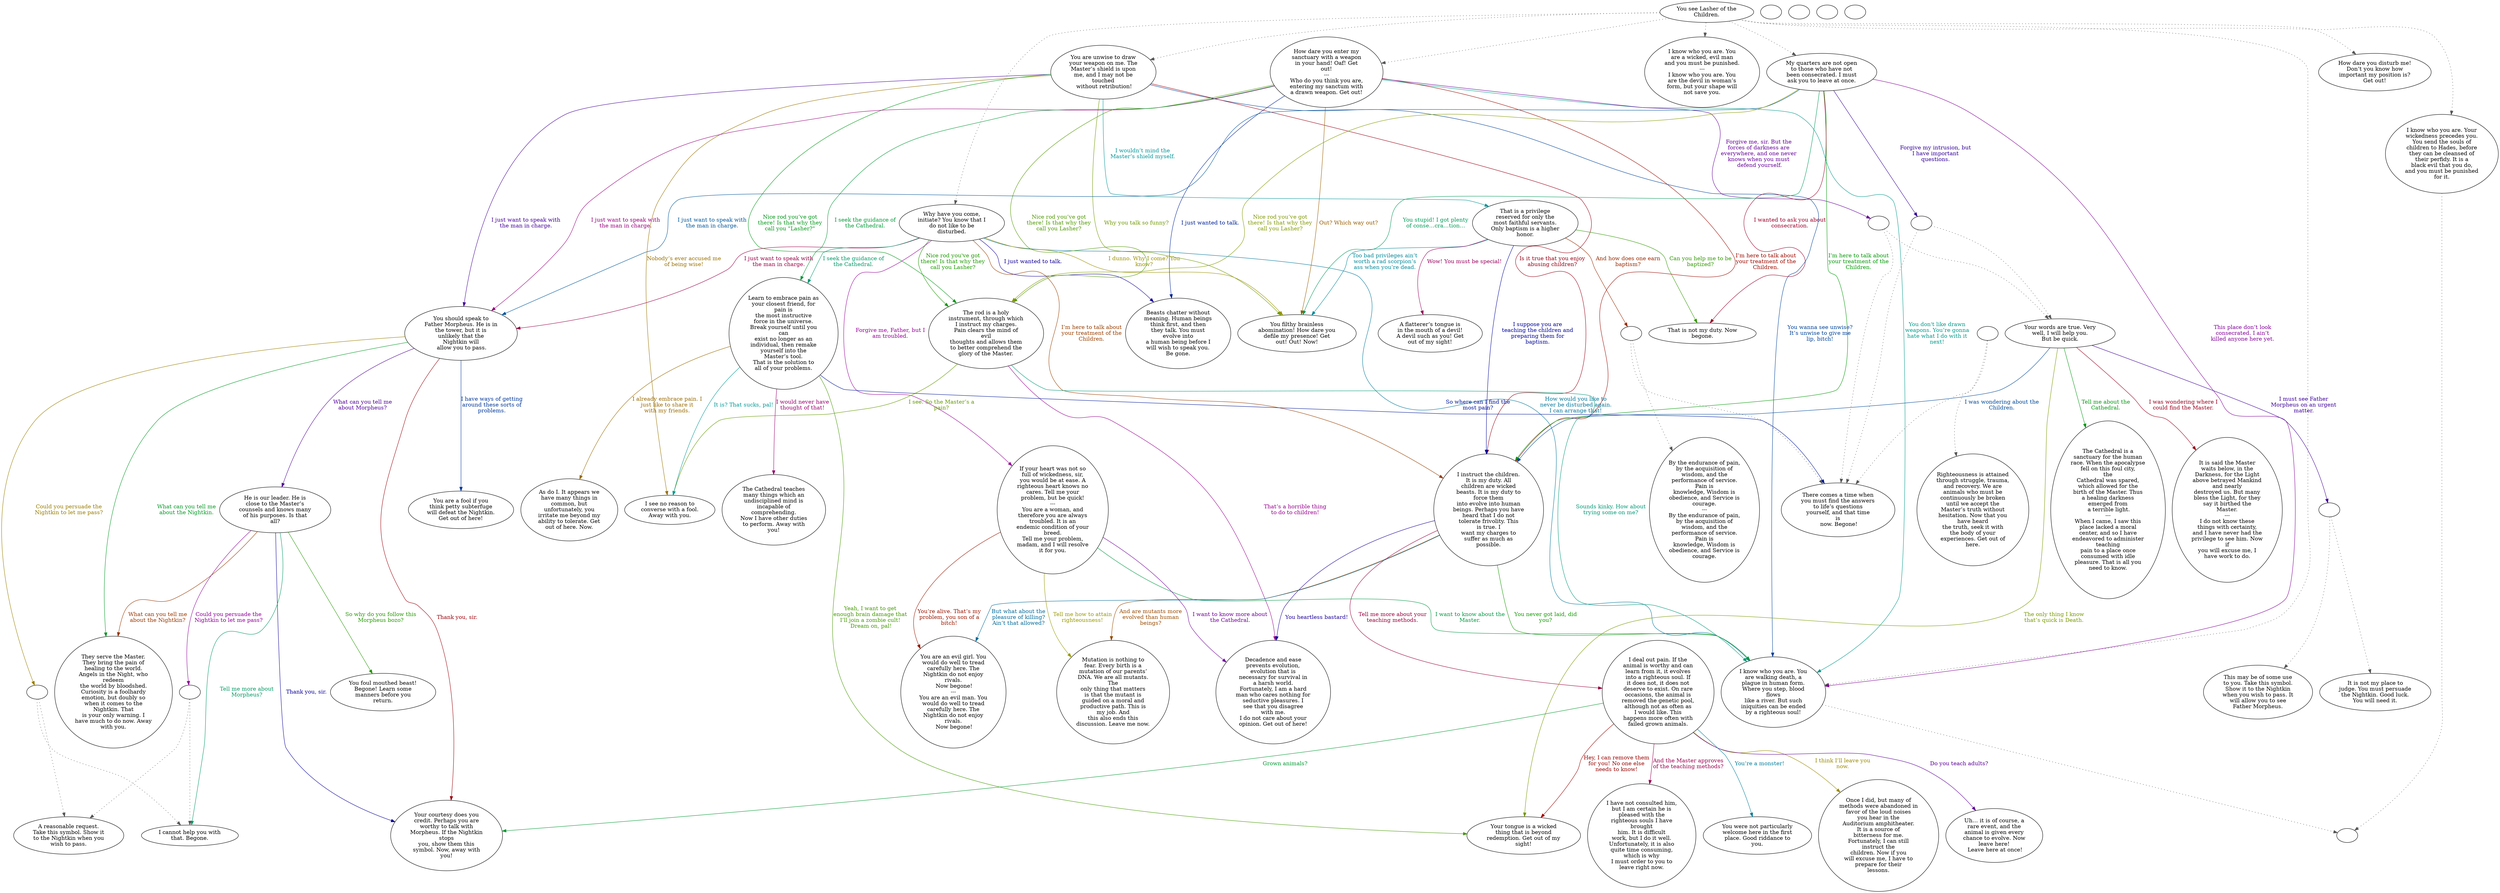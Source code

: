 digraph LASHER {
  "start" [style=filled       fillcolor="#FFFFFF"       color="#000000"]
  "start" -> "lasher04" [style=dotted color="#555555"]
  "start" -> "lasher05" [style=dotted color="#555555"]
  "start" -> "lasher06" [style=dotted color="#555555"]
  "start" -> "lasher00" [style=dotted color="#555555"]
  "start" -> "lasher01" [style=dotted color="#555555"]
  "start" -> "lasher02" [style=dotted color="#555555"]
  "start" -> "lasher03" [style=dotted color="#555555"]
  "start" -> "lasher07" [style=dotted color="#555555"]
  "start" [label="You see Lasher of the\nChildren."]
  "lasher00" [style=filled       fillcolor="#FFFFFF"       color="#000000"]
  "lasher00" [label="I know who you are. You\nare a wicked, evil man\nand you must be punished.\n---\nI know who you are. You\nare the devil in woman’s\nform, but your shape will\nnot save you."]
  "lasher01" [style=filled       fillcolor="#FFFFFF"       color="#000000"]
  "lasher01" -> "combat" [style=dotted color="#555555"]
  "lasher01" [label="I know who you are. Your\nwickedness precedes you.\nYou send the souls of\nchildren to Hades, before\nthey can be cleansed of\ntheir perfidy. It is a\nblack evil that you do,\nand you must be punished\nfor it."]
  "lasher02" [style=filled       fillcolor="#FFFFFF"       color="#000000"]
  "lasher02" -> "combat" [style=dotted color="#555555"]
  "lasher02" [label="I know who you are. You\nare walking death, a\nplague in human form.\nWhere you step, blood\nflows\nlike a river. But such\niniquities can be ended\nby a righteous soul!"]
  "lasher03" [style=filled       fillcolor="#FFFFFF"       color="#000000"]
  "lasher03" [label="How dare you disturb me!\nDon’t you know how\nimportant my position is?\nGet out!"]
  "lasher04" [style=filled       fillcolor="#FFFFFF"       color="#000000"]
  "lasher04" [label="You are unwise to draw\nyour weapon on me. The\nMaster’s shield is upon\nme, and I may not be\ntouched\n without retribution!"]
  "lasher04" -> "lasher08" [label="I wouldn’t mind the\nMaster’s shield myself." color="#009599" fontcolor="#009599"]
  "lasher04" -> "lasher09" [label="Nobody’s ever accused me\nof being wise!" color="#997100" fontcolor="#997100"]
  "lasher04" -> "lasher10" [label="I just want to speak with\nthe man in charge." color="#440099" fontcolor="#440099"]
  "lasher04" -> "lasher11" [label="Nice rod you’ve got\nthere! Is that why they\ncall you \"Lasher?\"" color="#009917" fontcolor="#009917"]
  "lasher04" -> "lasher12" [label="Is it true that you enjoy\nabusing children?" color="#990015" fontcolor="#990015"]
  "lasher04" -> "lasher02" [label="You wanna see unwise?\nIt’s unwise to give me\nlip, bitch!" color="#004299" fontcolor="#004299"]
  "lasher04" -> "lasher13" [label="Why you talk so funny?" color="#6F9900" fontcolor="#6F9900"]
  "lasher05" [style=filled       fillcolor="#FFFFFF"       color="#000000"]
  "lasher05" [label="Why have you come,\ninitiate? You know that I\ndo not like to be\ndisturbed."]
  "lasher05" -> "lasher14" [label="Forgive me, Father, but I\nam troubled." color="#970099" fontcolor="#970099"]
  "lasher05" -> "lasher15" [label="I seek the guidance of\nthe Cathedral." color="#00996A" fontcolor="#00996A"]
  "lasher05" -> "lasher12" [label="I’m here to talk about\nyour treatment of the\nChildren." color="#993E00" fontcolor="#993E00"]
  "lasher05" -> "lasher16" [label="I just wanted to talk." color="#110099" fontcolor="#110099"]
  "lasher05" -> "lasher11" [label="Nice rod you've got\nthere! Is that why they\ncall you Lasher?" color="#1C9900" fontcolor="#1C9900"]
  "lasher05" -> "lasher10" [label="I just want to speak with\nthe man in charge." color="#990048" fontcolor="#990048"]
  "lasher05" -> "lasher02" [label="How would you like to\nnever be disturbed again.\nI can arrange that!" color="#007599" fontcolor="#007599"]
  "lasher05" -> "lasher13" [label="I dunno. Why I come? You\nknow?" color="#999000" fontcolor="#999000"]
  "lasher06" [style=filled       fillcolor="#FFFFFF"       color="#000000"]
  "lasher06" [label="How dare you enter my\nsanctuary with a weapon\nin your hand! Oaf! Get\nout!\n---\nWho do you think you are,\nentering my sanctum with\na drawn weapon. Get out!"]
  "lasher06" -> "lasher06a" [label="Forgive me, sir. But the\nforces of darkness are\neverywhere, and one never\nknows when you must\n defend yourself." color="#640099" fontcolor="#640099"]
  "lasher06" -> "lasher15" [label="I seek the guidance of\nthe Cathedral." color="#009937" fontcolor="#009937"]
  "lasher06" -> "lasher12" [label="I’m here to talk about\nyour treatment of the\nChildren." color="#990A00" fontcolor="#990A00"]
  "lasher06" -> "lasher16" [label="I just wanted to talk." color="#002299" fontcolor="#002299"]
  "lasher06" -> "lasher11" [label="Nice rod you’ve got\nthere! Is that why they\ncall you Lasher?" color="#4F9900" fontcolor="#4F9900"]
  "lasher06" -> "lasher10" [label="I just want to speak with\nthe man in charge." color="#99007C" fontcolor="#99007C"]
  "lasher06" -> "lasher02" [label="You don't like drawn\nweapons. You’re gonna\nhate what I do with it\nnext!" color="#00998A" fontcolor="#00998A"]
  "lasher06" -> "lasher13" [label="Out? Which way out?" color="#995D00" fontcolor="#995D00"]
  "lasher06a" [style=filled       fillcolor="#FFFFFF"       color="#000000"]
  "lasher06a" -> "lasher17" [style=dotted color="#555555"]
  "lasher06a" -> "lasher18" [style=dotted color="#555555"]
  "lasher06a" [label=""]
  "lasher07" [style=filled       fillcolor="#FFFFFF"       color="#000000"]
  "lasher07" [label="My quarters are not open\nto those who have not\nbeen consecrated. I must\nask you to leave at once."]
  "lasher07" -> "lasher07a" [label="Forgive my intrusion, but\nI have important\nquestions." color="#310099" fontcolor="#310099"]
  "lasher07" -> "lasher12" [label="I’m here to talk about\nyour treatment of the\nChildren." color="#009904" fontcolor="#009904"]
  "lasher07" -> "lasher19" [label="I wanted to ask you about\nconsecration." color="#990029" fontcolor="#990029"]
  "lasher07" -> "lasher10" [label="I just want to speak with\nthe man in charge." color="#005599" fontcolor="#005599"]
  "lasher07" -> "lasher11" [label="Nice rod you’ve got\nthere! Is that why they\ncall you Lasher?" color="#829900" fontcolor="#829900"]
  "lasher07" -> "lasher02" [label="This place don’t look\nconsecrated. I ain’t\nkilled anyone here yet." color="#830099" fontcolor="#830099"]
  "lasher07" -> "lasher13" [label="You stupid! I got plenty\nof conse…cra…tion…" color="#009957" fontcolor="#009957"]
  "lasher07a" [style=filled       fillcolor="#FFFFFF"       color="#000000"]
  "lasher07a" -> "lasher17" [style=dotted color="#555555"]
  "lasher07a" -> "lasher18" [style=dotted color="#555555"]
  "lasher07a" [label=""]
  "lasher08" [style=filled       fillcolor="#FFFFFF"       color="#000000"]
  "lasher08" [label="That is a privilege\nreserved for only the\nmost faithful servants.\nOnly baptism is a higher\nhonor."]
  "lasher08" -> "lasher08a" [label="And how does one earn\nbaptism?" color="#992A00" fontcolor="#992A00"]
  "lasher08" -> "lasher12" [label="I suppose you are\nteaching the children and\npreparing them for\nbaptism." color="#000399" fontcolor="#000399"]
  "lasher08" -> "lasher19" [label="Can you help me to be\nbaptized?" color="#2F9900" fontcolor="#2F9900"]
  "lasher08" -> "lasher22" [label="Wow! You must be special!" color="#99005C" fontcolor="#99005C"]
  "lasher08" -> "lasher13" [label="Too bad privileges ain’t\nworth a rad scorpion’s\nass when you’re dead." color="#008999" fontcolor="#008999"]
  "lasher08a" [style=filled       fillcolor="#FFFFFF"       color="#000000"]
  "lasher08a" -> "lasher20_1" [style=dotted color="#555555"]
  "lasher08a" -> "lasher18" [style=dotted color="#555555"]
  "lasher08a" [label=""]
  "lasher09" [style=filled       fillcolor="#FFFFFF"       color="#000000"]
  "lasher09" [label="I see no reason to\nconverse with a fool.\nAway with you."]
  "lasher10" [style=filled       fillcolor="#FFFFFF"       color="#000000"]
  "lasher10" [label="You should speak to\nFather Morpheus. He is in\nthe tower, but it is\nunlikely that the\nNightkin will\n allow you to pass."]
  "lasher10" -> "lasher10a" [label="Could you persuade the\nNightkin to let me pass?" color="#997D00" fontcolor="#997D00"]
  "lasher10" -> "lasher26" [label="What can you tell me\nabout Morpheus?" color="#500099" fontcolor="#500099"]
  "lasher10" -> "lasher27" [label="What can you tell me\nabout the Nightkin." color="#009923" fontcolor="#009923"]
  "lasher10" -> "lasher28" [label="Thank you, sir." color="#990009" fontcolor="#990009"]
  "lasher10" -> "lasher29" [label="I have ways of getting\naround these sorts of\nproblems." color="#003699" fontcolor="#003699"]
  "lasher10a" [style=filled       fillcolor="#FFFFFF"       color="#000000"]
  "lasher10a" -> "lasher24" [style=dotted color="#555555"]
  "lasher10a" -> "lasher25" [style=dotted color="#555555"]
  "lasher10a" [label=""]
  "lasher11" [style=filled       fillcolor="#FFFFFF"       color="#000000"]
  "lasher11" [label="The rod is a holy\ninstrument, through which\nI instruct my charges.\nPain clears the mind of\nevil\nthoughts and allows them\nto better comprehend the\nglory of the Master."]
  "lasher11" -> "lasher09" [label="I see. So the Master’s a\npain?" color="#629900" fontcolor="#629900"]
  "lasher11" -> "lasher30" [label="That’s a horrible thing\nto do to children!" color="#99008F" fontcolor="#99008F"]
  "lasher11" -> "lasher02" [label="Sounds kinky. How about\ntrying some on me?" color="#009976" fontcolor="#009976"]
  "lasher12" [style=filled       fillcolor="#FFFFFF"       color="#000000"]
  "lasher12" [label="I instruct the children.\nIt is my duty. All\nchildren are wicked\nbeasts. It is my duty to\nforce them\ninto evolve into human\nbeings. Perhaps you have\nheard that I do not\ntolerate frivolity. This\nis true. I\nwant my charges to\nsuffer as much as\npossible."]
  "lasher12" -> "lasher31" [label="And are mutants more\nevolved than human\nbeings?" color="#994A00" fontcolor="#994A00"]
  "lasher12" -> "lasher30" [label="You heartless bastard!" color="#1D0099" fontcolor="#1D0099"]
  "lasher12" -> "lasher02" [label="You never got laid, did\nyou?" color="#109900" fontcolor="#109900"]
  "lasher12" -> "lasher32" [label="Tell me more about your\nteaching methods." color="#99003C" fontcolor="#99003C"]
  "lasher12" -> "lasher33" [label="But what about the\npleasure of killing?\nAin’t that allowed?" color="#006999" fontcolor="#006999"]
  "lasher13" [style=filled       fillcolor="#FFFFFF"       color="#000000"]
  "lasher13" [label="You filthy brainless\nabomination! How dare you\ndefile my presence! Get\nout! Out! Now!"]
  "lasher14" [style=filled       fillcolor="#FFFFFF"       color="#000000"]
  "lasher14" [label="If your heart was not so\nfull of wickedness, sir,\nyou would be at ease. A\nrighteous heart knows no\ncares. Tell me your\nproblem, but be quick!\n---\nYou are a woman, and\ntherefore you are always\ntroubled. It is an\nendemic condition of your\nbreed.\nTell me your problem,\nmadam, and I will resolve\nit for you."]
  "lasher14" -> "lasher31" [label="Tell me how to attain\nrighteousness!" color="#969900" fontcolor="#969900"]
  "lasher14" -> "lasher30" [label="I want to know more about\nthe Cathedral." color="#700099" fontcolor="#700099"]
  "lasher14" -> "lasher02" [label="I want to know about the\nMaster." color="#009943" fontcolor="#009943"]
  "lasher14" -> "lasher33" [label="You’re alive. That’s my\nproblem, you son of a\nbitch!" color="#991600" fontcolor="#991600"]
  "lasher14a" [style=filled       fillcolor="#FFFFFF"       color="#000000"]
  "lasher14a" -> "lasher34" [style=dotted color="#555555"]
  "lasher14a" -> "lasher18" [style=dotted color="#555555"]
  "lasher14a" [label=""]
  "lasher15" [style=filled       fillcolor="#FFFFFF"       color="#000000"]
  "lasher15" [label="Learn to embrace pain as\nyour closest friend, for\npain is\nthe most instructive\nforce in the universe.\nBreak yourself until you\ncan\nexist no longer as an\nindividual, then remake\nyourself into the\nMaster’s tool.\nThat is the solution to\nall of your problems."]
  "lasher15" -> "lasher18" [label="So where can I find the\nmost pain?" color="#001699" fontcolor="#001699"]
  "lasher15" -> "lasher35" [label="Yeah, I want to get\nenough brain damage that\nI’ll join a zombie cult!\n Dream on, pal!" color="#439900" fontcolor="#439900"]
  "lasher15" -> "lasher36" [label="I would never have\nthought of that!" color="#99006F" fontcolor="#99006F"]
  "lasher15" -> "lasher09" [label="It is? That sucks, pal!" color="#009996" fontcolor="#009996"]
  "lasher15" -> "lasher37" [label="I already embrace pain. I\njust like to share it\nwith my friends." color="#996900" fontcolor="#996900"]
  "lasher16" [style=filled       fillcolor="#FFFFFF"       color="#000000"]
  "lasher16" [label="Beasts chatter without\nmeaning. Human beings\nthink first, and then\nthey talk. You must\nevolve into\na human being before I\nwill wish to speak you.\nBe gone."]
  "lasher17" [style=filled       fillcolor="#FFFFFF"       color="#000000"]
  "lasher17" [label="Your words are true. Very\nwell, I will help you.\nBut be quick."]
  "lasher17" -> "lasher17a" [label="I must see Father\nMorpheus on an urgent\nmatter." color="#3D0099" fontcolor="#3D0099"]
  "lasher17" -> "lasher40_1" [label="Tell me about the\nCathedral." color="#009910" fontcolor="#009910"]
  "lasher17" -> "lasher41_1" [label="I was wondering where I\ncould find the Master." color="#99001D" fontcolor="#99001D"]
  "lasher17" -> "lasher12" [label="I was wondering about the\nChildren." color="#004999" fontcolor="#004999"]
  "lasher17" -> "lasher35" [label="The only thing I know\nthat’s quick is Death." color="#769900" fontcolor="#769900"]
  "lasher17a" [style=filled       fillcolor="#FFFFFF"       color="#000000"]
  "lasher17a" -> "lasher38" [style=dotted color="#555555"]
  "lasher17a" -> "lasher39" [style=dotted color="#555555"]
  "lasher17a" [label=""]
  "lasher18" [style=filled       fillcolor="#FFFFFF"       color="#000000"]
  "lasher18" [label="There comes a time when\nyou must find the answers\nto life’s questions\nyourself, and that time\nis\n now. Begone!"]
  "lasher19" [style=filled       fillcolor="#FFFFFF"       color="#000000"]
  "lasher19" [label="That is not my duty. Now\nbegone."]
  "lasher20_1" [style=filled       fillcolor="#FFFFFF"       color="#000000"]
  "lasher20_1" [label="By the endurance of pain,\nby the acquisition of\nwisdom, and the\nperformance of service.\nPain is\nknowledge, Wisdom is\nobedience, and Service is\ncourage.\n---\nBy the endurance of pain,\nby the acquisition of\nwisdom, and the\nperformance of service.\nPain is\nknowledge, Wisdom is\nobedience, and Service is\ncourage."]
  "lasher20_2" [style=filled       fillcolor="#FFFFFF"       color="#000000"]
  "lasher20_2" [label=""]
  "lasher21" [style=filled       fillcolor="#FFFFFF"       color="#000000"]
  "lasher21" [label="I have not consulted him,\nbut I am certain he is\npleased with the\nrighteous souls I have\nbrought\nhim. It is difficult\nwork, but I do it well.\nUnfortunately, it is also\nquite time consuming,\nwhich is why\nI must order to you to\nleave right now."]
  "lasher22" [style=filled       fillcolor="#FFFFFF"       color="#000000"]
  "lasher22" [label="A flatterer’s tongue is\nin the mouth of a devil!\nA devil such as you! Get\nout of my sight!"]
  "lasher23" [style=filled       fillcolor="#FFFFFF"       color="#000000"]
  "lasher23" [label="You foul mouthed beast!\nBegone! Learn some\nmanners before you\nreturn."]
  "lasher24" [style=filled       fillcolor="#FFFFFF"       color="#000000"]
  "lasher24" [label="A reasonable request.\nTake this symbol. Show it\nto the Nightkin when you\nwish to pass."]
  "lasher25" [style=filled       fillcolor="#FFFFFF"       color="#000000"]
  "lasher25" [label="I cannot help you with\nthat. Begone."]
  "lasher26" [style=filled       fillcolor="#FFFFFF"       color="#000000"]
  "lasher26" [label="He is our leader. He is\nclose to the Master’s\ncounsels and knows many\nof his purposes. Is that\nall?"]
  "lasher26" -> "lasher26a" [label="Could you persuade the\nNightkin to let me pass?" color="#8F0099" fontcolor="#8F0099"]
  "lasher26" -> "lasher25" [label="Tell me more about\nMorpheus?" color="#009963" fontcolor="#009963"]
  "lasher26" -> "lasher27" [label="What can you tell me\nabout the Nightkin?" color="#993600" fontcolor="#993600"]
  "lasher26" -> "lasher28" [label="Thank you, sir." color="#090099" fontcolor="#090099"]
  "lasher26" -> "lasher23" [label="So why do you follow this\nMorpheus bozo?" color="#239900" fontcolor="#239900"]
  "lasher26a" [style=filled       fillcolor="#FFFFFF"       color="#000000"]
  "lasher26a" -> "lasher24" [style=dotted color="#555555"]
  "lasher26a" -> "lasher25" [style=dotted color="#555555"]
  "lasher26a" [label=""]
  "lasher27" [style=filled       fillcolor="#FFFFFF"       color="#000000"]
  "lasher27" [label="They serve the Master.\nThey bring the pain of\nhealing to the world.\nAngels in the Night, who\nredeem\nthe world by bloodshed.\nCuriosity is a foolhardy\nemotion, but doubly so\nwhen it comes to the\nNightkin. That\nis your only warning. I\nhave much to do now. Away\nwith you."]
  "lasher28" [style=filled       fillcolor="#FFFFFF"       color="#000000"]
  "lasher28" [label="Your courtesy does you\ncredit. Perhaps you are\nworthy to talk with\nMorpheus. If the Nightkin\nstops\nyou, show them this\nsymbol. Now, away with\nyou!"]
  "lasher29" [style=filled       fillcolor="#FFFFFF"       color="#000000"]
  "lasher29" [label="You are a fool if you\nthink petty subterfuge\nwill defeat the Nightkin.\nGet out of here!"]
  "lasher30" [style=filled       fillcolor="#FFFFFF"       color="#000000"]
  "lasher30" [label="Decadence and ease\nprevents evolution,\nevolution that is\nnecessary for survival in\na harsh world.\nFortunately, I am a hard\nman who cares nothing for\nseductive pleasures. I\nsee that you disagree\nwith me.\nI do not care about your\nopinion. Get out of here!"]
  "lasher31" [style=filled       fillcolor="#FFFFFF"       color="#000000"]
  "lasher31" [label="Mutation is nothing to\nfear. Every birth is a\nmutation of our parents’\nDNA. We are all mutants.\nThe\nonly thing that matters\nis that the mutant is\nguided on a moral and\nproductive path. This is\nmy job. And\nthis also ends this\ndiscussion. Leave me now."]
  "lasher32" [style=filled       fillcolor="#FFFFFF"       color="#000000"]
  "lasher32" [label="I deal out pain. If the\nanimal is worthy and can\nlearn from it, it evolves\ninto a righteous soul. If\nit does not, it does not\ndeserve to exist. On rare\noccasions, the animal is\nremoved the genetic pool,\nalthough not as often as\nI would like. This\nhappens more often with\nfailed grown animals."]
  "lasher32" -> "lasher21" [label="And the Master approves\nof the teaching methods?" color="#990050" fontcolor="#990050"]
  "lasher32" -> "lasher42" [label="You’re a monster!" color="#007D99" fontcolor="#007D99"]
  "lasher32" -> "lasher43" [label="I think I’ll leave you\nnow." color="#998900" fontcolor="#998900"]
  "lasher32" -> "lasher44" [label="Do you teach adults?" color="#5C0099" fontcolor="#5C0099"]
  "lasher32" -> "lasher28" [label="Grown animals?" color="#009930" fontcolor="#009930"]
  "lasher32" -> "lasher35" [label="Hey, I can remove them\nfor you! No one else\nneeds to know!" color="#990300" fontcolor="#990300"]
  "lasher33" [style=filled       fillcolor="#FFFFFF"       color="#000000"]
  "lasher33" [label="You are an evil girl. You\nwould do well to tread\ncarefully here. The\nNightkin do not enjoy\nrivals.\n Now begone!\n---\nYou are an evil man. You\nwould do well to tread\ncarefully here. The\nNightkin do not enjoy\nrivals.\n Now begone!"]
  "lasher34" [style=filled       fillcolor="#FFFFFF"       color="#000000"]
  "lasher34" [label="Righteousness is attained\nthrough struggle, trauma,\nand recovery. We are\nanimals who must be\ncontinuously be broken\nuntil we accept the\nMaster’s truth without\nhesitation. Now that you\nhave heard\nthe truth, seek it with\nthe body of your\nexperiences. Get out of\nhere."]
  "lasher35" [style=filled       fillcolor="#FFFFFF"       color="#000000"]
  "lasher35" [label="Your tongue is a wicked\nthing that is beyond\nredemption. Get out of my\nsight!"]
  "lasher36" [style=filled       fillcolor="#FFFFFF"       color="#000000"]
  "lasher36" [label="The Cathedral teaches\nmany things which an\nundisciplined mind is\nincapable of\ncomprehending.\nNow I have other duties\nto perform. Away with\nyou!"]
  "lasher37" [style=filled       fillcolor="#FFFFFF"       color="#000000"]
  "lasher37" [label="As do I. It appears we\nhave many things in\ncommon, but\nunfortunately, you\nirritate me beyond my\nability to tolerate. Get\nout of here. Now."]
  "lasher38" [style=filled       fillcolor="#FFFFFF"       color="#000000"]
  "lasher38" [label="This may be of some use\nto you. Take this symbol.\nShow it to the Nightkin\nwhen you wish to pass. It\nwill allow you to see\nFather Morpheus."]
  "lasher39" [style=filled       fillcolor="#FFFFFF"       color="#000000"]
  "lasher39" [label="It is not my place to\njudge. You must persuade\nthe Nightkin. Good luck.\nYou will need it."]
  "lasher40_1" [style=filled       fillcolor="#FFFFFF"       color="#000000"]
  "lasher40_1" [label="The Cathedral is a\nsanctuary for the human\nrace. When the apocalypse\nfell on this foul city,\nthe\nCathedral was spared,\nwhich allowed for the\nbirth of the Master. Thus\na healing darkness\nemerged from\n a terrible light.\n---\nWhen I came, I saw this\nplace lacked a moral\ncenter, and so I have\nendeavored to administer\nteaching\npain to a place once\nconsumed with idle\npleasure. That is all you\nneed to know."]
  "lasher40_2" [style=filled       fillcolor="#FFFFFF"       color="#000000"]
  "lasher40_2" [label=""]
  "lasher41_1" [style=filled       fillcolor="#FFFFFF"       color="#000000"]
  "lasher41_1" [label="It is said the Master\nwaits below, in the\nDarkness, for the Light\nabove betrayed Mankind\nand nearly\ndestroyed us. But many\nbless the Light, for they\nsay it birthed the\nMaster.\n---\nI do not know these\nthings with certainty,\nand I have never had the\nprivilege to see him. Now\nif\nyou will excuse me, I\nhave work to do."]
  "lasher41_2" [style=filled       fillcolor="#FFFFFF"       color="#000000"]
  "lasher41_2" [label=""]
  "lasher42" [style=filled       fillcolor="#FFFFFF"       color="#000000"]
  "lasher42" [label="You were not particularly\nwelcome here in the first\nplace. Good riddance to\nyou."]
  "lasher43" [style=filled       fillcolor="#FFFFFF"       color="#000000"]
  "lasher43" [label="Once I did, but many of\nmethods were abandoned in\nfavor of the loud noises\nyou hear in the\nAuditorium amphitheater.\nIt is a source of\nbitterness for me.\nFortunately, I can still\ninstruct the\nchildren. Now if you\nwill excuse me, I have to\nprepare for their\nlessons."]
  "lasher44" [style=filled       fillcolor="#FFFFFF"       color="#000000"]
  "lasher44" [label="Uh… it is of course, a\nrare event, and the\nanimal is given every\nchance to evolve. Now\nleave here!\n Leave here at once!"]
  "lasherend" [style=filled       fillcolor="#FFFFFF"       color="#000000"]
  "lasherend" [label=""]
  "combat" [style=filled       fillcolor="#FFFFFF"       color="#000000"]
  "combat" [label=""]
}